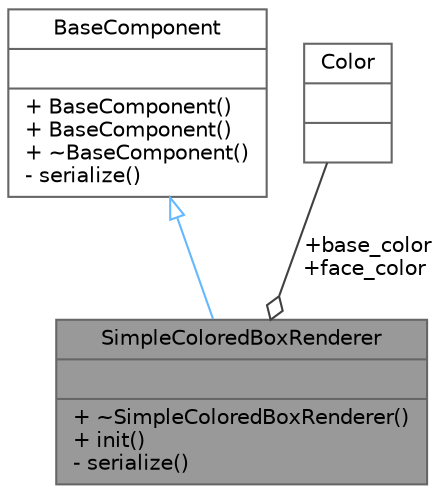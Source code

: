 digraph "SimpleColoredBoxRenderer"
{
 // LATEX_PDF_SIZE
  bgcolor="transparent";
  edge [fontname=Helvetica,fontsize=10,labelfontname=Helvetica,labelfontsize=10];
  node [fontname=Helvetica,fontsize=10,shape=box,height=0.2,width=0.4];
  Node1 [shape=record,label="{SimpleColoredBoxRenderer\n||+ ~SimpleColoredBoxRenderer()\l+ init()\l- serialize()\l}",height=0.2,width=0.4,color="gray40", fillcolor="grey60", style="filled", fontcolor="black",tooltip=" "];
  Node2 -> Node1 [dir="back",color="steelblue1",style="solid",arrowtail="onormal"];
  Node2 [shape=record,label="{BaseComponent\n||+ BaseComponent()\l+ BaseComponent()\l+ ~BaseComponent()\l- serialize()\l}",height=0.2,width=0.4,color="gray40", fillcolor="white", style="filled",URL="$d0/d50/struct_base_component.html",tooltip=" "];
  Node3 -> Node1 [color="grey25",style="solid",label=" +base_color\n+face_color" ,arrowhead="odiamond"];
  Node3 [shape=record,label="{Color\n||}",height=0.2,width=0.4,color="gray40", fillcolor="white", style="filled",tooltip=" "];
}

